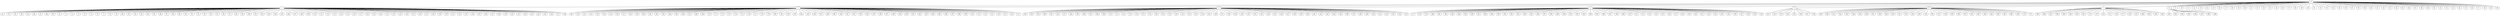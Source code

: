 
graph graphname {
    0 -- 1
0 -- 2
0 -- 3
0 -- 4
0 -- 5
0 -- 6
0 -- 7
0 -- 8
0 -- 9
0 -- 10
0 -- 11
0 -- 12
0 -- 13
0 -- 14
0 -- 15
0 -- 16
0 -- 17
0 -- 18
0 -- 19
0 -- 20
0 -- 21
0 -- 22
0 -- 23
0 -- 24
0 -- 25
0 -- 26
0 -- 27
0 -- 28
0 -- 29
0 -- 30
0 -- 31
0 -- 32
0 -- 33
0 -- 34
0 -- 35
0 -- 36
0 -- 37
0 -- 38
0 -- 39
0 -- 40
0 -- 41
0 -- 42
0 -- 43
0 -- 44
0 -- 45
0 -- 46
0 -- 47
0 -- 48
0 -- 49
0 -- 50
0 -- 51
0 -- 52
0 -- 53
0 -- 54
0 -- 55
0 -- 56
0 -- 57
0 -- 58
0 -- 59
0 -- 60
1 -- 61
1 -- 62
1 -- 63
1 -- 64
1 -- 65
1 -- 66
1 -- 67
1 -- 68
1 -- 69
1 -- 70
1 -- 71
1 -- 72
1 -- 73
1 -- 74
1 -- 75
1 -- 76
1 -- 77
1 -- 78
1 -- 79
1 -- 80
1 -- 81
1 -- 82
1 -- 83
1 -- 84
1 -- 85
1 -- 86
1 -- 87
1 -- 88
1 -- 89
1 -- 90
1 -- 91
1 -- 92
1 -- 93
1 -- 94
1 -- 95
1 -- 96
1 -- 97
1 -- 98
1 -- 99
1 -- 100
1 -- 101
1 -- 102
1 -- 103
1 -- 104
1 -- 105
1 -- 106
1 -- 107
1 -- 108
1 -- 109
1 -- 110
1 -- 111
1 -- 112
1 -- 113
1 -- 114
1 -- 115
1 -- 116
1 -- 117
1 -- 118
1 -- 119
1 -- 120
1 -- 121
1 -- 122
1 -- 123
1 -- 124
1 -- 125
1 -- 126
1 -- 127
1 -- 128
1 -- 129
1 -- 130
1 -- 131
1 -- 132
1 -- 133
1 -- 134
1 -- 135
1 -- 136
1 -- 137
1 -- 138
1 -- 139
1 -- 140
1 -- 141
1 -- 142
1 -- 143
1 -- 144
1 -- 145
1 -- 146
1 -- 147
1 -- 148
2 -- 149
2 -- 150
2 -- 151
2 -- 152
2 -- 153
2 -- 154
2 -- 155
2 -- 156
2 -- 157
2 -- 158
2 -- 159
2 -- 160
2 -- 161
2 -- 162
2 -- 163
2 -- 164
2 -- 165
2 -- 166
2 -- 167
2 -- 168
2 -- 169
2 -- 170
2 -- 171
2 -- 172
2 -- 173
2 -- 174
2 -- 175
2 -- 176
2 -- 177
2 -- 178
2 -- 179
2 -- 180
2 -- 181
2 -- 182
2 -- 183
2 -- 184
2 -- 185
2 -- 186
2 -- 187
2 -- 188
2 -- 189
2 -- 190
2 -- 191
2 -- 192
2 -- 193
2 -- 194
2 -- 195
2 -- 196
2 -- 197
2 -- 198
2 -- 199
2 -- 200
2 -- 201
2 -- 202
2 -- 203
2 -- 204
2 -- 205
2 -- 206
2 -- 207
2 -- 208
2 -- 209
2 -- 210
2 -- 211
2 -- 212
2 -- 213
2 -- 214
2 -- 215
2 -- 216
2 -- 217
3 -- 256
3 -- 258
3 -- 259
3 -- 260
3 -- 261
3 -- 262
3 -- 257
3 -- 264
3 -- 265
3 -- 266
3 -- 267
3 -- 268
3 -- 269
3 -- 270
3 -- 271
3 -- 272
3 -- 273
3 -- 274
3 -- 275
3 -- 276
3 -- 263
3 -- 218
3 -- 219
3 -- 220
3 -- 221
3 -- 222
3 -- 223
3 -- 224
3 -- 225
3 -- 226
3 -- 227
3 -- 228
3 -- 229
3 -- 230
3 -- 231
3 -- 232
3 -- 233
3 -- 234
3 -- 235
3 -- 236
3 -- 237
3 -- 238
3 -- 239
3 -- 240
3 -- 241
3 -- 242
3 -- 243
3 -- 244
3 -- 245
3 -- 246
3 -- 247
3 -- 248
3 -- 249
3 -- 250
3 -- 251
3 -- 252
3 -- 253
3 -- 254
3 -- 255
4 -- 277
4 -- 278
4 -- 279
4 -- 280
4 -- 281
4 -- 282
4 -- 283
4 -- 284
4 -- 285
4 -- 286
4 -- 287
4 -- 288
4 -- 289
4 -- 290
4 -- 291
4 -- 292
4 -- 293
4 -- 294
4 -- 295
4 -- 296
4 -- 297
4 -- 298
4 -- 299
4 -- 300
4 -- 301
4 -- 302
4 -- 303
4 -- 304
4 -- 305
4 -- 306
4 -- 307
4 -- 308
4 -- 309
4 -- 310
4 -- 311
4 -- 312
4 -- 313
4 -- 314
4 -- 315
4 -- 316
4 -- 317
4 -- 318
4 -- 319
4 -- 320
4 -- 321
4 -- 322
4 -- 323
4 -- 324
4 -- 325
4 -- 326
4 -- 327
4 -- 328
4 -- 329
4 -- 330
5 -- 331
5 -- 332
5 -- 333
5 -- 334
5 -- 335
5 -- 336
5 -- 337
5 -- 338
6 -- 339
6 -- 340
6 -- 341
6 -- 342
6 -- 343
6 -- 344
6 -- 345
6 -- 346
6 -- 347
6 -- 348
6 -- 349
6 -- 350
6 -- 351
6 -- 352
6 -- 353
6 -- 354
6 -- 355
6 -- 356
6 -- 357
6 -- 358
6 -- 359
6 -- 360
6 -- 361
6 -- 362
6 -- 363
6 -- 364
6 -- 365
6 -- 366
6 -- 367
6 -- 368
6 -- 369
6 -- 370
6 -- 371
7 -- 384
7 -- 386
7 -- 387
7 -- 388
7 -- 389
7 -- 390
7 -- 385
7 -- 391
7 -- 372
7 -- 373
7 -- 374
7 -- 375
7 -- 376
7 -- 377
7 -- 378
7 -- 379
7 -- 380
7 -- 381
7 -- 382
7 -- 383
8 -- 392
8 -- 393
8 -- 394
8 -- 395
8 -- 396
8 -- 397
8 -- 398
8 -- 399

}
